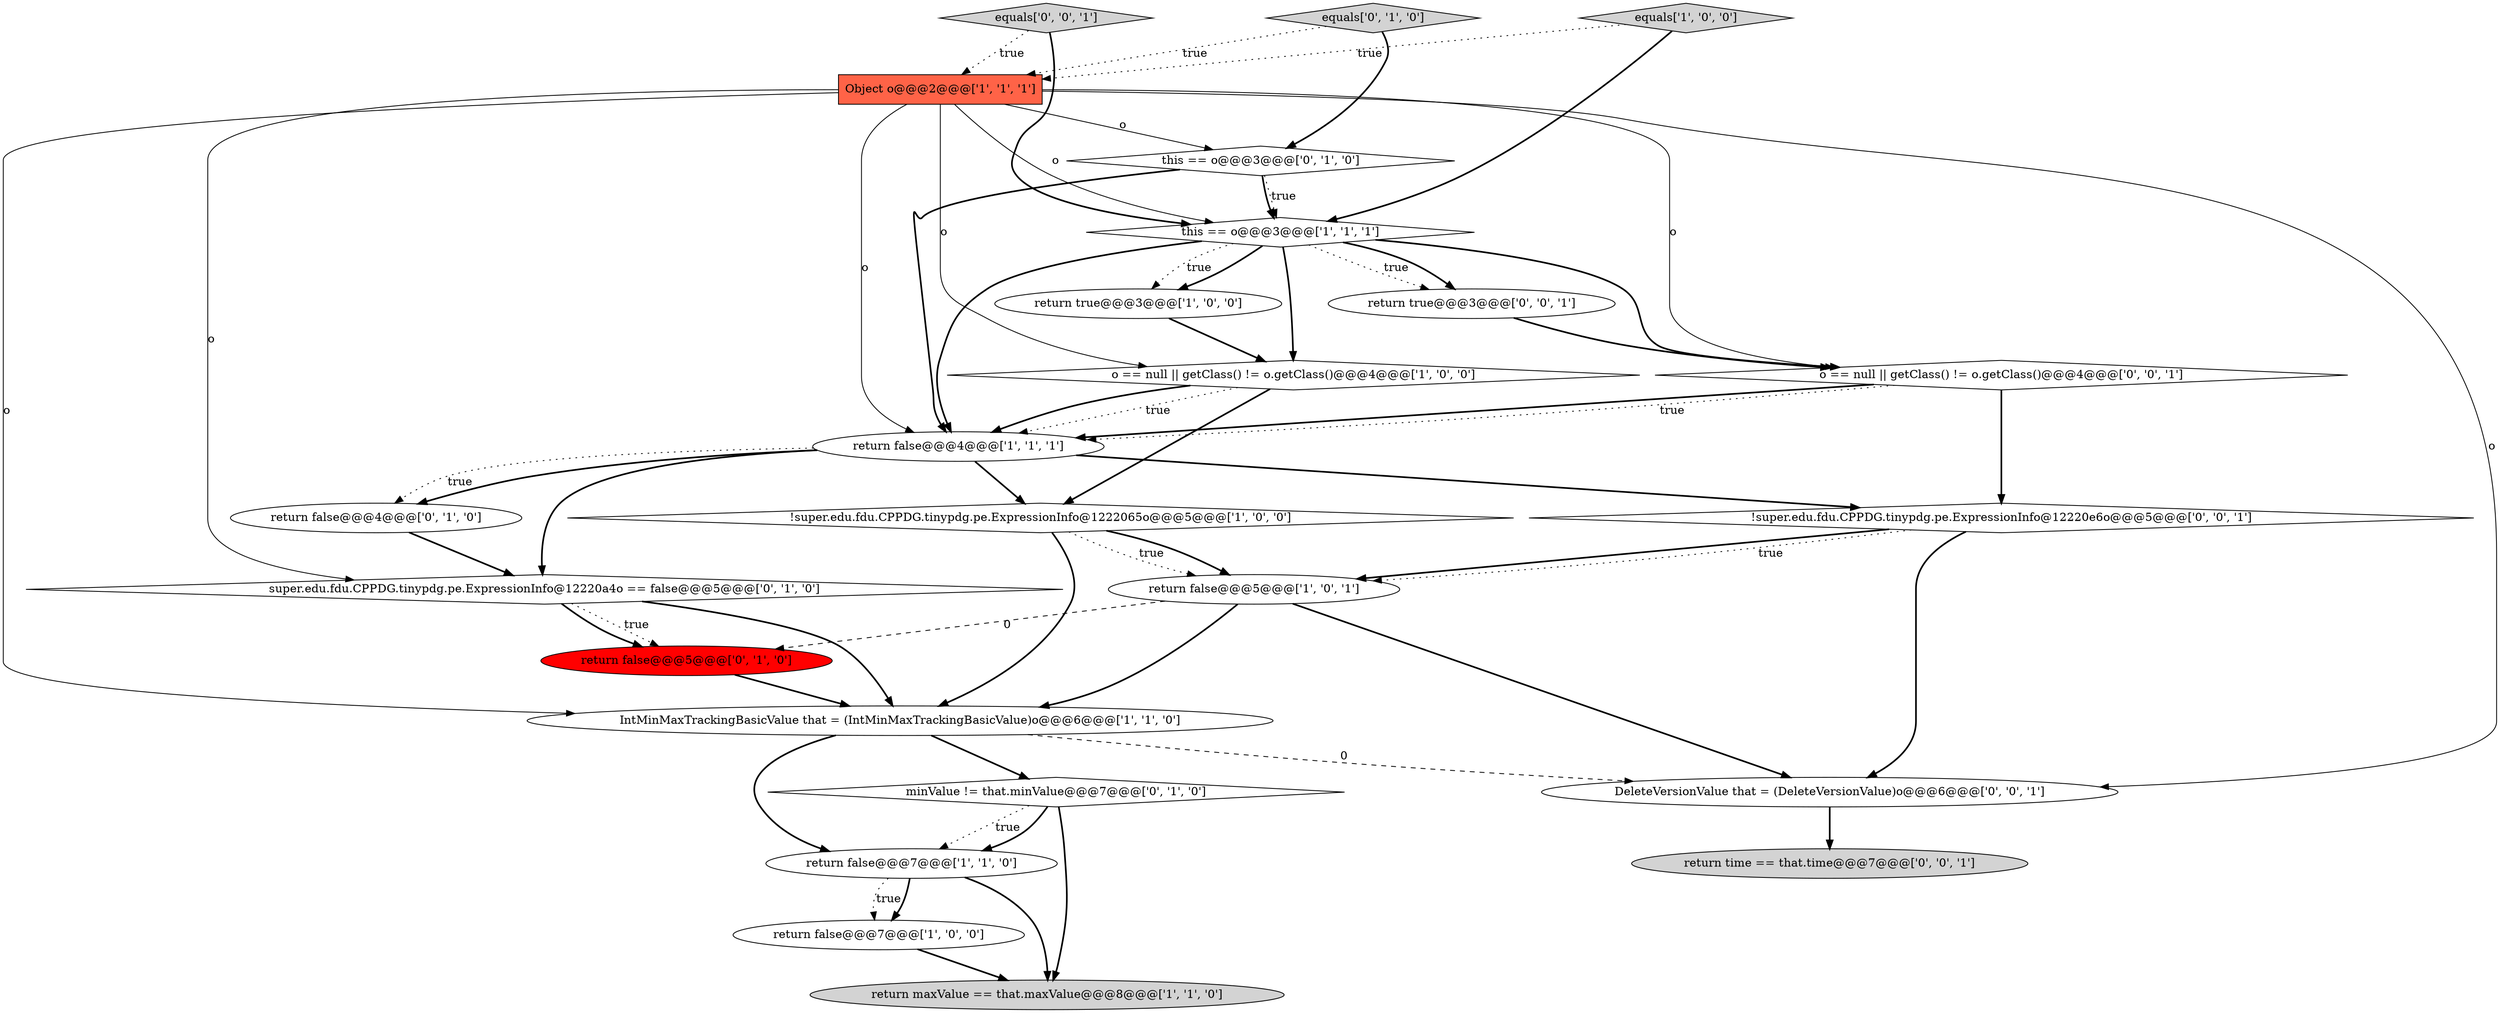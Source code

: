 digraph {
1 [style = filled, label = "return true@@@3@@@['1', '0', '0']", fillcolor = white, shape = ellipse image = "AAA0AAABBB1BBB"];
21 [style = filled, label = "return true@@@3@@@['0', '0', '1']", fillcolor = white, shape = ellipse image = "AAA0AAABBB3BBB"];
13 [style = filled, label = "return false@@@4@@@['0', '1', '0']", fillcolor = white, shape = ellipse image = "AAA0AAABBB2BBB"];
0 [style = filled, label = "return maxValue == that.maxValue@@@8@@@['1', '1', '0']", fillcolor = lightgray, shape = ellipse image = "AAA0AAABBB1BBB"];
16 [style = filled, label = "super.edu.fdu.CPPDG.tinypdg.pe.ExpressionInfo@12220a4o == false@@@5@@@['0', '1', '0']", fillcolor = white, shape = diamond image = "AAA0AAABBB2BBB"];
23 [style = filled, label = "equals['0', '0', '1']", fillcolor = lightgray, shape = diamond image = "AAA0AAABBB3BBB"];
4 [style = filled, label = "return false@@@4@@@['1', '1', '1']", fillcolor = white, shape = ellipse image = "AAA0AAABBB1BBB"];
11 [style = filled, label = "return false@@@7@@@['1', '1', '0']", fillcolor = white, shape = ellipse image = "AAA0AAABBB1BBB"];
19 [style = filled, label = "return time == that.time@@@7@@@['0', '0', '1']", fillcolor = lightgray, shape = ellipse image = "AAA0AAABBB3BBB"];
18 [style = filled, label = "DeleteVersionValue that = (DeleteVersionValue)o@@@6@@@['0', '0', '1']", fillcolor = white, shape = ellipse image = "AAA0AAABBB3BBB"];
7 [style = filled, label = "return false@@@7@@@['1', '0', '0']", fillcolor = white, shape = ellipse image = "AAA0AAABBB1BBB"];
9 [style = filled, label = "return false@@@5@@@['1', '0', '1']", fillcolor = white, shape = ellipse image = "AAA0AAABBB1BBB"];
10 [style = filled, label = "IntMinMaxTrackingBasicValue that = (IntMinMaxTrackingBasicValue)o@@@6@@@['1', '1', '0']", fillcolor = white, shape = ellipse image = "AAA0AAABBB1BBB"];
3 [style = filled, label = "this == o@@@3@@@['1', '1', '1']", fillcolor = white, shape = diamond image = "AAA0AAABBB1BBB"];
17 [style = filled, label = "return false@@@5@@@['0', '1', '0']", fillcolor = red, shape = ellipse image = "AAA1AAABBB2BBB"];
22 [style = filled, label = "!super.edu.fdu.CPPDG.tinypdg.pe.ExpressionInfo@12220e6o@@@5@@@['0', '0', '1']", fillcolor = white, shape = diamond image = "AAA0AAABBB3BBB"];
14 [style = filled, label = "minValue != that.minValue@@@7@@@['0', '1', '0']", fillcolor = white, shape = diamond image = "AAA0AAABBB2BBB"];
8 [style = filled, label = "!super.edu.fdu.CPPDG.tinypdg.pe.ExpressionInfo@1222065o@@@5@@@['1', '0', '0']", fillcolor = white, shape = diamond image = "AAA0AAABBB1BBB"];
5 [style = filled, label = "equals['1', '0', '0']", fillcolor = lightgray, shape = diamond image = "AAA0AAABBB1BBB"];
20 [style = filled, label = "o == null || getClass() != o.getClass()@@@4@@@['0', '0', '1']", fillcolor = white, shape = diamond image = "AAA0AAABBB3BBB"];
2 [style = filled, label = "o == null || getClass() != o.getClass()@@@4@@@['1', '0', '0']", fillcolor = white, shape = diamond image = "AAA0AAABBB1BBB"];
12 [style = filled, label = "this == o@@@3@@@['0', '1', '0']", fillcolor = white, shape = diamond image = "AAA0AAABBB2BBB"];
15 [style = filled, label = "equals['0', '1', '0']", fillcolor = lightgray, shape = diamond image = "AAA0AAABBB2BBB"];
6 [style = filled, label = "Object o@@@2@@@['1', '1', '1']", fillcolor = tomato, shape = box image = "AAA0AAABBB1BBB"];
11->7 [style = dotted, label="true"];
5->3 [style = bold, label=""];
17->10 [style = bold, label=""];
12->3 [style = dotted, label="true"];
8->10 [style = bold, label=""];
3->1 [style = bold, label=""];
10->14 [style = bold, label=""];
16->10 [style = bold, label=""];
23->6 [style = dotted, label="true"];
14->0 [style = bold, label=""];
16->17 [style = dotted, label="true"];
4->13 [style = bold, label=""];
22->9 [style = bold, label=""];
18->19 [style = bold, label=""];
5->6 [style = dotted, label="true"];
7->0 [style = bold, label=""];
23->3 [style = bold, label=""];
16->17 [style = bold, label=""];
9->10 [style = bold, label=""];
2->4 [style = bold, label=""];
3->4 [style = bold, label=""];
13->16 [style = bold, label=""];
20->4 [style = bold, label=""];
20->22 [style = bold, label=""];
10->18 [style = dashed, label="0"];
4->13 [style = dotted, label="true"];
11->0 [style = bold, label=""];
3->20 [style = bold, label=""];
22->18 [style = bold, label=""];
21->20 [style = bold, label=""];
9->18 [style = bold, label=""];
6->4 [style = solid, label="o"];
6->16 [style = solid, label="o"];
3->2 [style = bold, label=""];
12->4 [style = bold, label=""];
6->2 [style = solid, label="o"];
3->21 [style = dotted, label="true"];
20->4 [style = dotted, label="true"];
6->10 [style = solid, label="o"];
6->3 [style = solid, label="o"];
15->6 [style = dotted, label="true"];
9->17 [style = dashed, label="0"];
2->4 [style = dotted, label="true"];
8->9 [style = bold, label=""];
6->20 [style = solid, label="o"];
6->18 [style = solid, label="o"];
14->11 [style = dotted, label="true"];
4->8 [style = bold, label=""];
3->21 [style = bold, label=""];
1->2 [style = bold, label=""];
12->3 [style = bold, label=""];
15->12 [style = bold, label=""];
8->9 [style = dotted, label="true"];
6->12 [style = solid, label="o"];
22->9 [style = dotted, label="true"];
14->11 [style = bold, label=""];
3->1 [style = dotted, label="true"];
4->22 [style = bold, label=""];
11->7 [style = bold, label=""];
4->16 [style = bold, label=""];
2->8 [style = bold, label=""];
10->11 [style = bold, label=""];
}
